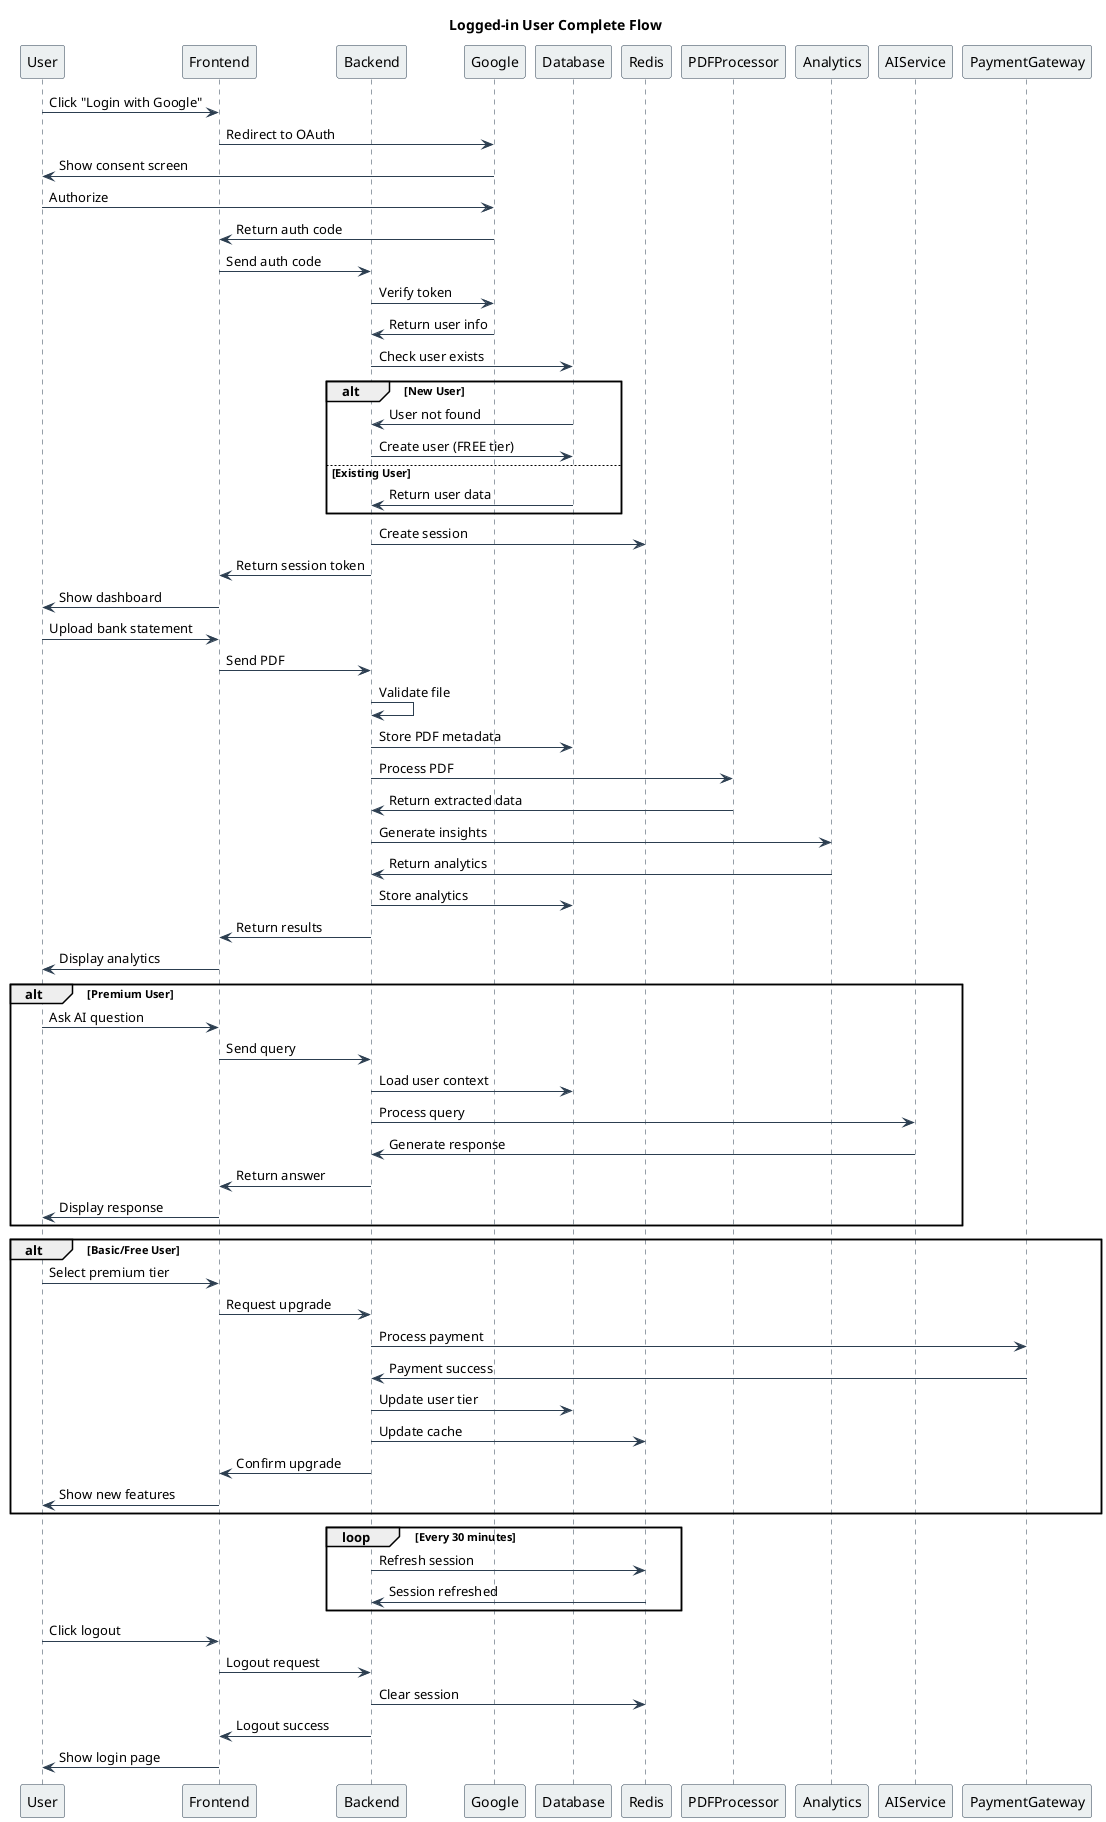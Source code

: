 @startuml Logged-in User Flow
title Logged-in User Complete Flow

' Styling
skinparam sequence {
    ArrowColor #2C3E50
    ActorBorderColor #2C3E50
    LifeLineBorderColor #2C3E50
    ParticipantBorderColor #2C3E50
    ParticipantBackgroundColor #ECF0F1
}

participant User
participant Frontend
participant Backend
participant Google
participant Database
participant Redis
participant PDFProcessor
participant Analytics
participant AIService
participant PaymentGateway

' Authentication
User -> Frontend: Click "Login with Google"
Frontend -> Google: Redirect to OAuth
Google -> User: Show consent screen
User -> Google: Authorize
Google -> Frontend: Return auth code
Frontend -> Backend: Send auth code
Backend -> Google: Verify token
Google -> Backend: Return user info
Backend -> Database: Check user exists
alt New User
    Database -> Backend: User not found
    Backend -> Database: Create user (FREE tier)
else Existing User
    Database -> Backend: Return user data
end
Backend -> Redis: Create session
Backend -> Frontend: Return session token
Frontend -> User: Show dashboard

' PDF Upload and Processing
User -> Frontend: Upload bank statement
Frontend -> Backend: Send PDF
Backend -> Backend: Validate file
Backend -> Database: Store PDF metadata
Backend -> PDFProcessor: Process PDF
PDFProcessor -> Backend: Return extracted data
Backend -> Analytics: Generate insights
Analytics -> Backend: Return analytics
Backend -> Database: Store analytics
Backend -> Frontend: Return results
Frontend -> User: Display analytics

' Premium Features (if applicable)
alt Premium User
    User -> Frontend: Ask AI question
    Frontend -> Backend: Send query
    Backend -> Database: Load user context
    Backend -> AIService: Process query
    AIService -> Backend: Generate response
    Backend -> Frontend: Return answer
    Frontend -> User: Display response
end

' Tier Upgrade (if applicable)
alt Basic/Free User
    User -> Frontend: Select premium tier
    Frontend -> Backend: Request upgrade
    Backend -> PaymentGateway: Process payment
    PaymentGateway -> Backend: Payment success
    Backend -> Database: Update user tier
    Backend -> Redis: Update cache
    Backend -> Frontend: Confirm upgrade
    Frontend -> User: Show new features
end

' Session Management
loop Every 30 minutes
    Backend -> Redis: Refresh session
    Redis -> Backend: Session refreshed
end

' Logout
User -> Frontend: Click logout
Frontend -> Backend: Logout request
Backend -> Redis: Clear session
Backend -> Frontend: Logout success
Frontend -> User: Show login page

@enduml 